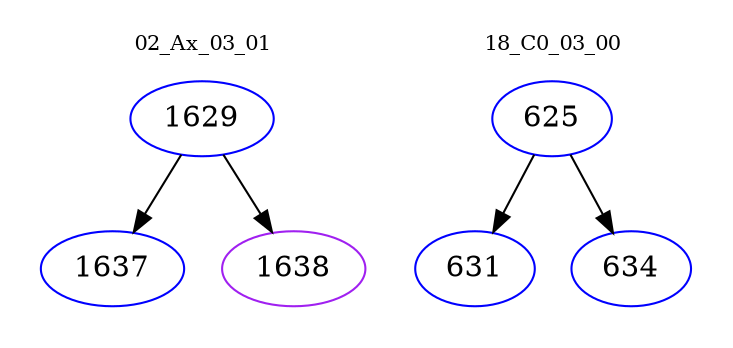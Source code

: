 digraph{
subgraph cluster_0 {
color = white
label = "02_Ax_03_01";
fontsize=10;
T0_1629 [label="1629", color="blue"]
T0_1629 -> T0_1637 [color="black"]
T0_1637 [label="1637", color="blue"]
T0_1629 -> T0_1638 [color="black"]
T0_1638 [label="1638", color="purple"]
}
subgraph cluster_1 {
color = white
label = "18_C0_03_00";
fontsize=10;
T1_625 [label="625", color="blue"]
T1_625 -> T1_631 [color="black"]
T1_631 [label="631", color="blue"]
T1_625 -> T1_634 [color="black"]
T1_634 [label="634", color="blue"]
}
}
